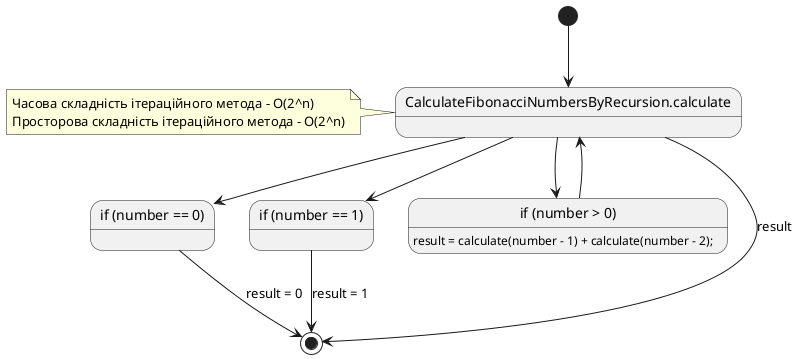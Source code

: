 @startuml

[*] --> CalculateFibonacciNumbersByRecursion

state "CalculateFibonacciNumbersByRecursion.calculate" as CalculateFibonacciNumbersByRecursion

state "if (number == 0)" as statement1
state "if (number == 1)" as statement2
state "if (number > 0)" as statement3
statement3 : result = calculate(number - 1) + calculate(number - 2);

CalculateFibonacciNumbersByRecursion  --> statement1
CalculateFibonacciNumbersByRecursion  --> statement2
CalculateFibonacciNumbersByRecursion  --> statement3
statement3 --> CalculateFibonacciNumbersByRecursion


note left of CalculateFibonacciNumbersByRecursion
Часова складність ітераційного метода - О(2^n)
Просторова складність ітераційного метода - О(2^n)
end note

statement1 --> [*] : result = 0
statement2 --> [*] : result = 1
CalculateFibonacciNumbersByRecursion --> [*] : result

@enduml